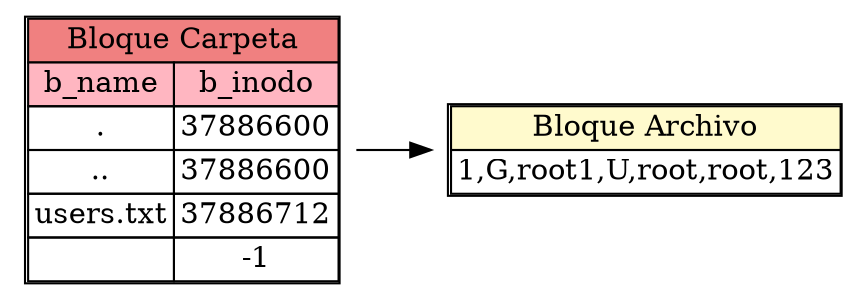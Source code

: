 digraph G {
 rankdir=LR
node[shape=none]
n0[label=<<table CELLSPACING="0">
<tr>
<td colspan="2" bgcolor="lightcoral">Bloque Carpeta</td></tr>
<tr>
<td bgcolor="lightpink">b_name</td>
<td bgcolor="lightpink">b_inodo</td>
</tr>
<tr>
<td>.</td>
<td>37886600</td>
</tr>
<tr>
<td>..</td>
<td>37886600</td>
</tr>
<tr>
<td>users.txt</td>
<td>37886712</td>
</tr>
<tr>
<td></td>
<td>-1</td>
</tr>
</table>>]
n1[label=<<table CELLSPACING="0">
<tr>
<td bgcolor="lemonchiffon">Bloque Archivo</td></tr>
<tr>
<td>1,G,root
1,U,root,root,123
</td>
</tr>
</table>>]
n0->n1;
}